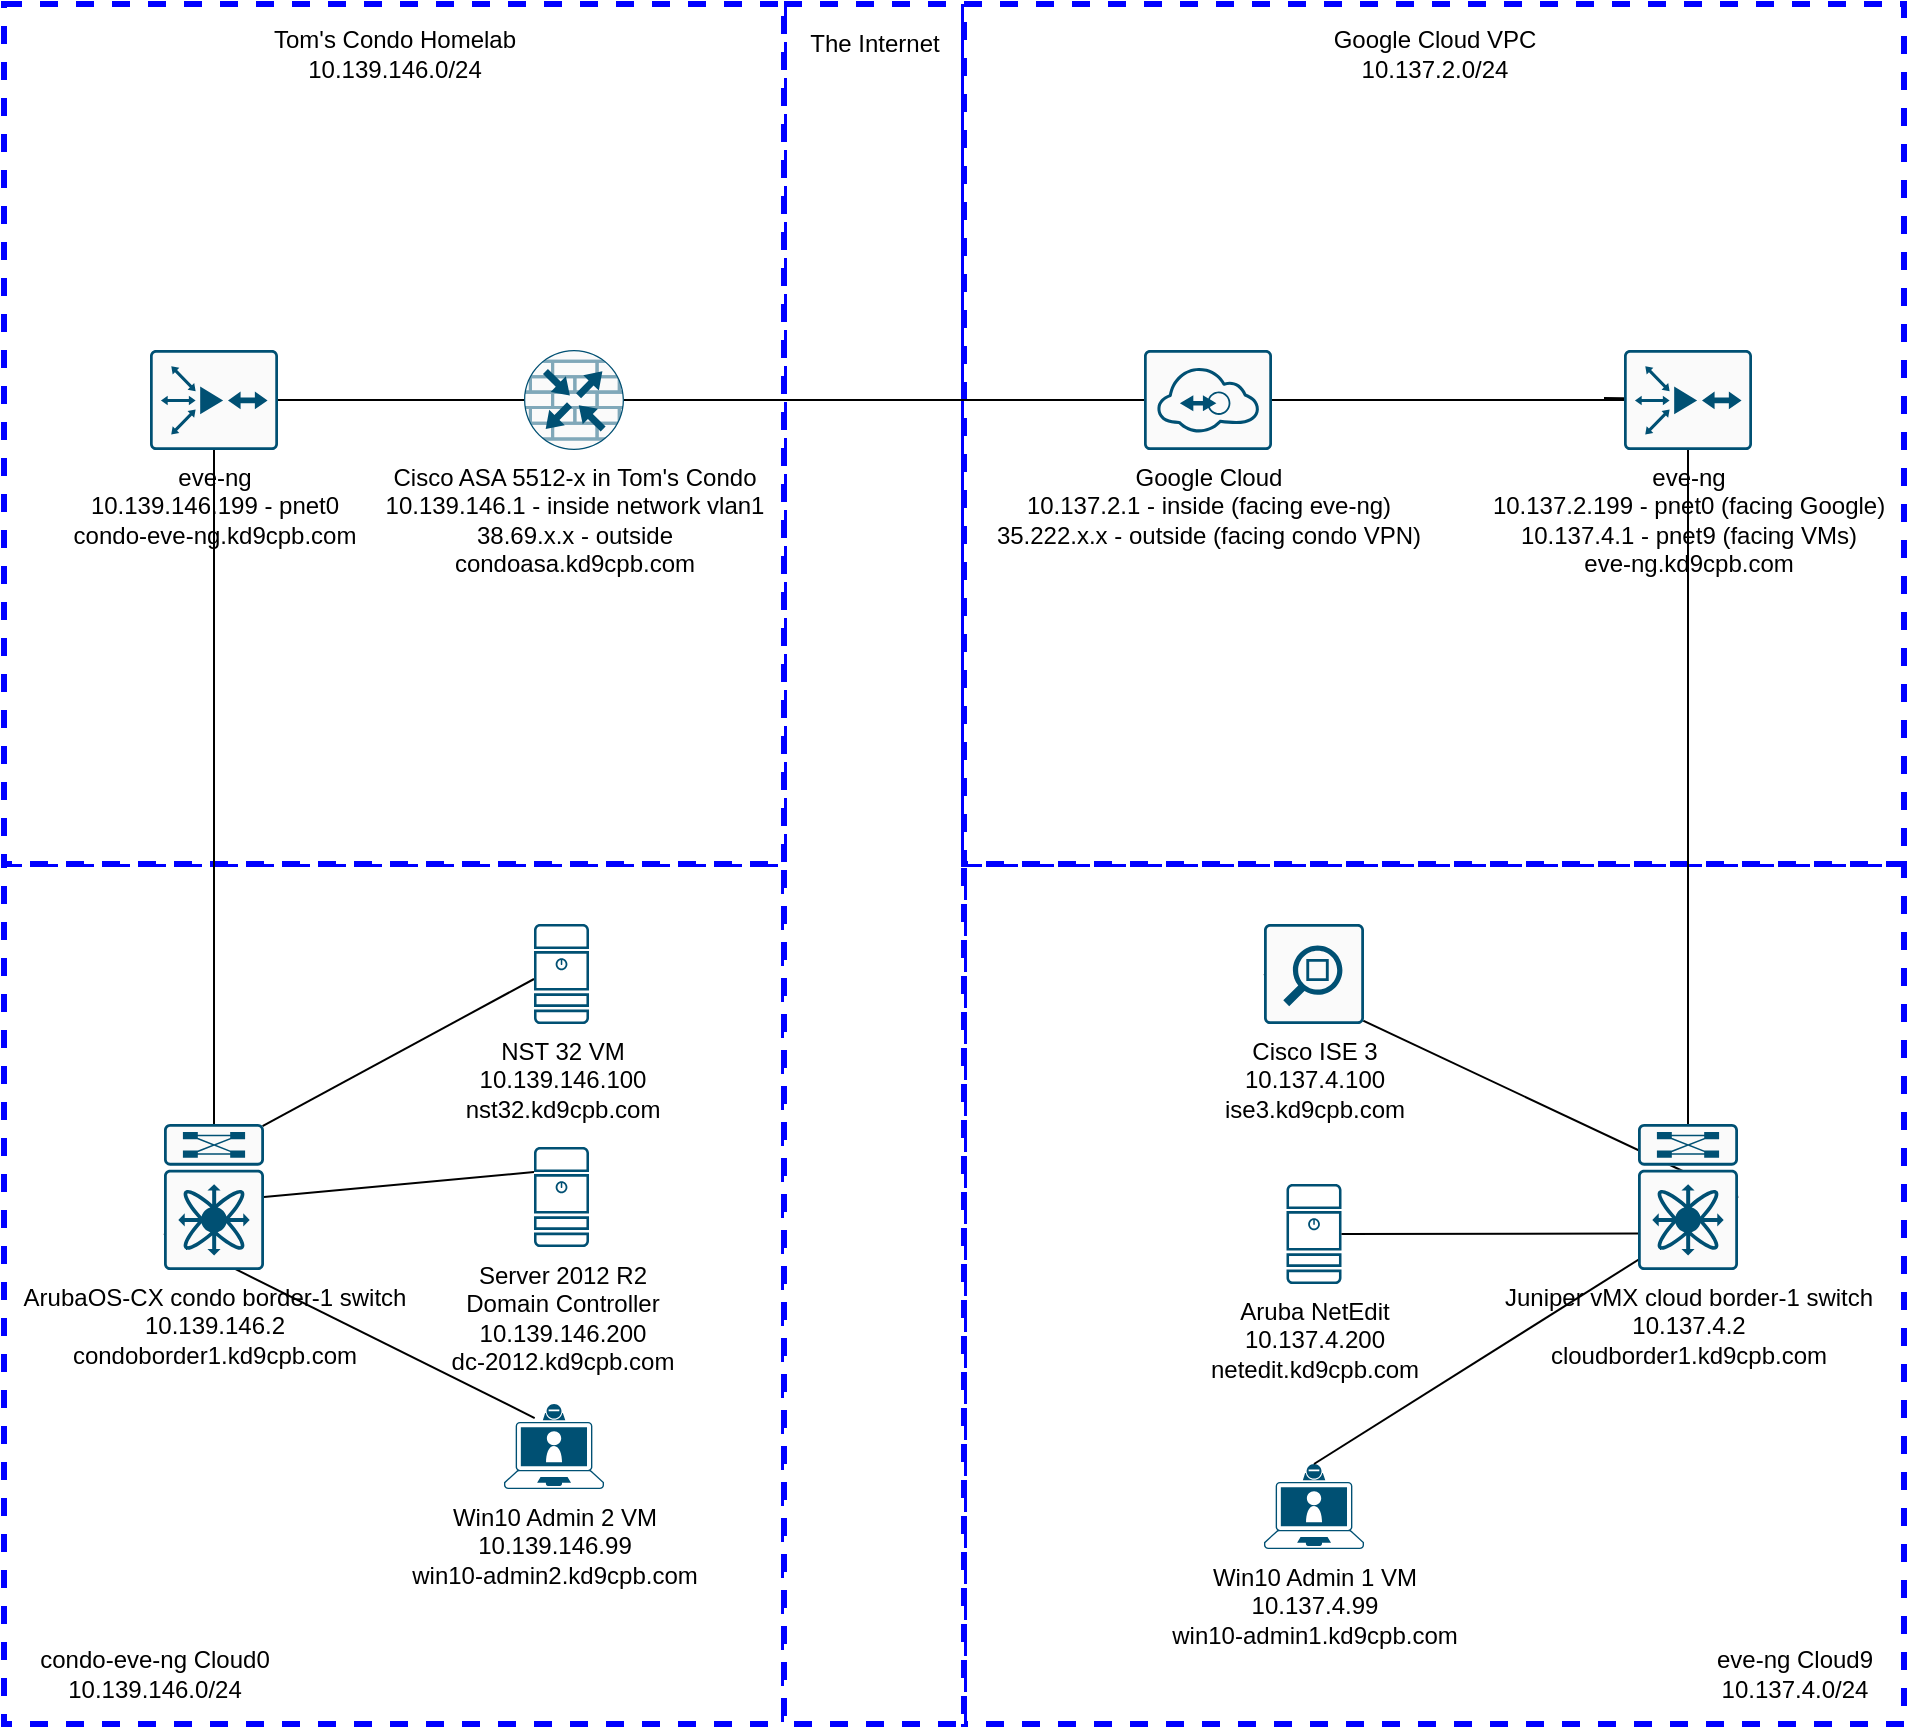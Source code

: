<mxfile version="13.4.5" type="device"><diagram id="G-9wgaGXwwYEEGFCqt93" name="Page-1"><mxGraphModel dx="1857" dy="447" grid="1" gridSize="10" guides="1" tooltips="1" connect="1" arrows="1" fold="1" page="1" pageScale="1" pageWidth="850" pageHeight="1100" math="0" shadow="0"><root><mxCell id="0"/><mxCell id="1" parent="0"/><mxCell id="1zIlxCZvVPB1T7Ga7fM4-8" value="" style="whiteSpace=wrap;html=1;dashed=1;strokeWidth=3;strokeColor=#0000FF;" parent="1" vertex="1"><mxGeometry x="-840" y="440" width="390" height="430" as="geometry"/></mxCell><mxCell id="1zIlxCZvVPB1T7Ga7fM4-4" value="" style="whiteSpace=wrap;html=1;dashed=1;strokeWidth=3;strokeColor=#0000FF;" parent="1" vertex="1"><mxGeometry x="-360" y="440" width="470" height="430" as="geometry"/></mxCell><mxCell id="AvZ7Kr3mK1H3WiHZLwZi-19" value="" style="whiteSpace=wrap;html=1;dashed=1;strokeWidth=3;strokeColor=#0000FF;" parent="1" vertex="1"><mxGeometry x="-450" y="10" width="90" height="860" as="geometry"/></mxCell><mxCell id="AvZ7Kr3mK1H3WiHZLwZi-18" value="" style="whiteSpace=wrap;html=1;dashed=1;strokeWidth=3;strokeColor=#0000FF;" parent="1" vertex="1"><mxGeometry x="-360" y="10" width="470" height="430" as="geometry"/></mxCell><mxCell id="AvZ7Kr3mK1H3WiHZLwZi-16" value="" style="whiteSpace=wrap;html=1;dashed=1;strokeWidth=3;strokeColor=#0000FF;" parent="1" vertex="1"><mxGeometry x="-840" y="10" width="390" height="430" as="geometry"/></mxCell><mxCell id="AvZ7Kr3mK1H3WiHZLwZi-21" style="rounded=0;orthogonalLoop=1;jettySize=auto;html=1;exitX=0;exitY=0.5;exitDx=0;exitDy=0;exitPerimeter=0;entryX=1;entryY=0.5;entryDx=0;entryDy=0;entryPerimeter=0;endArrow=none;endFill=0;" parent="1" source="AvZ7Kr3mK1H3WiHZLwZi-2" target="AvZ7Kr3mK1H3WiHZLwZi-4" edge="1"><mxGeometry relative="1" as="geometry"/></mxCell><mxCell id="AvZ7Kr3mK1H3WiHZLwZi-2" value="Cisco ISE 3&lt;br&gt;10.137.4.100&lt;br&gt;ise3.kd9cpb.com" style="points=[[0.015,0.015,0],[0.985,0.015,0],[0.985,0.985,0],[0.015,0.985,0],[0.25,0,0],[0.5,0,0],[0.75,0,0],[1,0.25,0],[1,0.5,0],[1,0.75,0],[0.75,1,0],[0.5,1,0],[0.25,1,0],[0,0.75,0],[0,0.5,0],[0,0.25,0]];verticalLabelPosition=bottom;html=1;verticalAlign=top;aspect=fixed;align=center;pointerEvents=1;shape=mxgraph.cisco19.rect;prIcon=net_mgmt_appliance;fillColor=#FAFAFA;strokeColor=#005073;" parent="1" vertex="1"><mxGeometry x="-210" y="470" width="50" height="50" as="geometry"/></mxCell><mxCell id="AvZ7Kr3mK1H3WiHZLwZi-3" value="Win10 Admin 1 VM&lt;br&gt;10.137.4.99&lt;br&gt;win10-admin1.kd9cpb.com" style="points=[[0.13,0.225,0],[0.5,0,0],[0.87,0.225,0],[0.885,0.5,0],[0.985,0.99,0],[0.5,1,0],[0.015,0.99,0],[0.115,0.5,0]];verticalLabelPosition=bottom;html=1;verticalAlign=top;aspect=fixed;align=center;pointerEvents=1;shape=mxgraph.cisco19.laptop_video_client;fillColor=#005073;strokeColor=none;" parent="1" vertex="1"><mxGeometry x="-210" y="740" width="50" height="42.5" as="geometry"/></mxCell><mxCell id="AvZ7Kr3mK1H3WiHZLwZi-22" style="rounded=0;orthogonalLoop=1;jettySize=auto;html=1;exitX=1;exitY=0.5;exitDx=0;exitDy=0;exitPerimeter=0;entryX=0.5;entryY=0;entryDx=0;entryDy=0;entryPerimeter=0;endArrow=none;endFill=0;" parent="1" source="AvZ7Kr3mK1H3WiHZLwZi-4" target="AvZ7Kr3mK1H3WiHZLwZi-3" edge="1"><mxGeometry relative="1" as="geometry"/></mxCell><mxCell id="AvZ7Kr3mK1H3WiHZLwZi-4" value="Juniper vMX cloud border-1 switch&lt;br&gt;10.137.4.2&lt;br&gt;cloudborder1.kd9cpb.com" style="points=[[0.015,0.015,0],[0.985,0.015,0],[0.985,0.985,0],[0.015,0.985,0],[0.25,0,0],[0.5,0,0],[0.75,0,0],[1,0.25,0],[1,0.5,0],[1,0.75,0],[0.75,1,0],[0.5,1,0],[0.25,1,0],[0,0.75,0],[0,0.5,0],[0,0.25,0]];verticalLabelPosition=bottom;html=1;verticalAlign=top;aspect=fixed;align=center;pointerEvents=1;shape=mxgraph.cisco19.rect;prIcon=nexus_7k;fillColor=#FAFAFA;strokeColor=#005073;" parent="1" vertex="1"><mxGeometry x="-23" y="570" width="50" height="73" as="geometry"/></mxCell><mxCell id="AvZ7Kr3mK1H3WiHZLwZi-23" style="rounded=0;orthogonalLoop=1;jettySize=auto;html=1;exitX=1;exitY=0.5;exitDx=0;exitDy=0;exitPerimeter=0;endArrow=none;endFill=0;" parent="1" source="1zIlxCZvVPB1T7Ga7fM4-1" edge="1"><mxGeometry relative="1" as="geometry"><mxPoint x="-40" y="207" as="targetPoint"/></mxGeometry></mxCell><mxCell id="AvZ7Kr3mK1H3WiHZLwZi-5" value="Google Cloud&lt;br&gt;10.137.2.1 - inside (facing eve-ng)&lt;br&gt;35.222.x.x - outside (facing condo VPN)" style="points=[[0.015,0.015,0],[0.985,0.015,0],[0.985,0.985,0],[0.015,0.985,0],[0.25,0,0],[0.5,0,0],[0.75,0,0],[1,0.25,0],[1,0.5,0],[1,0.75,0],[0.75,1,0],[0.5,1,0],[0.25,1,0],[0,0.75,0],[0,0.5,0],[0,0.25,0]];verticalLabelPosition=bottom;html=1;verticalAlign=top;aspect=fixed;align=center;pointerEvents=1;shape=mxgraph.cisco19.rect;prIcon=nexus_1010;fillColor=#FAFAFA;strokeColor=#005073;" parent="1" vertex="1"><mxGeometry x="-270" y="183" width="64" height="50" as="geometry"/></mxCell><mxCell id="AvZ7Kr3mK1H3WiHZLwZi-20" style="edgeStyle=orthogonalEdgeStyle;rounded=0;orthogonalLoop=1;jettySize=auto;html=1;exitX=1;exitY=0.5;exitDx=0;exitDy=0;exitPerimeter=0;entryX=0;entryY=0.5;entryDx=0;entryDy=0;entryPerimeter=0;endArrow=none;endFill=0;" parent="1" source="AvZ7Kr3mK1H3WiHZLwZi-6" target="AvZ7Kr3mK1H3WiHZLwZi-5" edge="1"><mxGeometry relative="1" as="geometry"/></mxCell><mxCell id="AvZ7Kr3mK1H3WiHZLwZi-42" style="edgeStyle=none;rounded=0;orthogonalLoop=1;jettySize=auto;html=1;entryX=0.5;entryY=0;entryDx=0;entryDy=0;entryPerimeter=0;endArrow=none;endFill=0;" parent="1" source="1zIlxCZvVPB1T7Ga7fM4-6" target="AvZ7Kr3mK1H3WiHZLwZi-9" edge="1"><mxGeometry relative="1" as="geometry"/></mxCell><mxCell id="AvZ7Kr3mK1H3WiHZLwZi-6" value="Cisco ASA 5512-x in Tom's Condo&lt;br&gt;10.139.146.1 - inside network vlan1&lt;br&gt;38.69.x.x - outside&lt;br&gt;condoasa.kd9cpb.com" style="points=[[0.5,0,0],[1,0.5,0],[0.5,1,0],[0,0.5,0],[0.145,0.145,0],[0.856,0.145,0],[0.855,0.856,0],[0.145,0.855,0]];verticalLabelPosition=bottom;html=1;verticalAlign=top;aspect=fixed;align=center;pointerEvents=1;shape=mxgraph.cisco19.rect;prIcon=router_with_firewall;fillColor=#FAFAFA;strokeColor=#005073;" parent="1" vertex="1"><mxGeometry x="-580" y="183" width="50" height="50" as="geometry"/></mxCell><mxCell id="AvZ7Kr3mK1H3WiHZLwZi-7" value="Win10 Admin 2 VM&lt;br&gt;10.139.146.99&lt;br&gt;win10-admin2.kd9cpb.com" style="points=[[0.13,0.225,0],[0.5,0,0],[0.87,0.225,0],[0.885,0.5,0],[0.985,0.99,0],[0.5,1,0],[0.015,0.99,0],[0.115,0.5,0]];verticalLabelPosition=bottom;html=1;verticalAlign=top;aspect=fixed;align=center;pointerEvents=1;shape=mxgraph.cisco19.laptop_video_client;fillColor=#005073;strokeColor=none;" parent="1" vertex="1"><mxGeometry x="-590" y="710" width="50" height="42.5" as="geometry"/></mxCell><mxCell id="AvZ7Kr3mK1H3WiHZLwZi-8" value="Server 2012 R2 &lt;br&gt;Domain Controller&lt;br&gt;10.139.146.200&lt;br&gt;dc-2012.kd9cpb.com" style="points=[[0.015,0.015,0],[0.985,0.015,0],[0.985,0.985,0],[0.015,0.985,0],[0.25,0,0],[0.5,0,0],[0.75,0,0],[1,0.25,0],[1,0.5,0],[1,0.75,0],[0.75,1,0],[0.5,1,0],[0.25,1,0],[0,0.75,0],[0,0.5,0],[0,0.25,0]];verticalLabelPosition=bottom;html=1;verticalAlign=top;aspect=fixed;align=center;pointerEvents=1;shape=mxgraph.cisco19.server;fillColor=#005073;strokeColor=none;" parent="1" vertex="1"><mxGeometry x="-575" y="581.5" width="27.5" height="50" as="geometry"/></mxCell><mxCell id="AvZ7Kr3mK1H3WiHZLwZi-43" style="edgeStyle=none;rounded=0;orthogonalLoop=1;jettySize=auto;html=1;exitX=0.985;exitY=0.015;exitDx=0;exitDy=0;exitPerimeter=0;entryX=0;entryY=0.75;entryDx=0;entryDy=0;entryPerimeter=0;endArrow=none;endFill=0;" parent="1" source="AvZ7Kr3mK1H3WiHZLwZi-9" edge="1"><mxGeometry relative="1" as="geometry"><mxPoint x="-575" y="497.5" as="targetPoint"/></mxGeometry></mxCell><mxCell id="AvZ7Kr3mK1H3WiHZLwZi-44" style="edgeStyle=none;rounded=0;orthogonalLoop=1;jettySize=auto;html=1;exitX=1;exitY=0.5;exitDx=0;exitDy=0;exitPerimeter=0;endArrow=none;endFill=0;entryX=0;entryY=0.25;entryDx=0;entryDy=0;entryPerimeter=0;" parent="1" source="AvZ7Kr3mK1H3WiHZLwZi-9" target="AvZ7Kr3mK1H3WiHZLwZi-8" edge="1"><mxGeometry relative="1" as="geometry"><mxPoint x="-580" y="590" as="targetPoint"/></mxGeometry></mxCell><mxCell id="AvZ7Kr3mK1H3WiHZLwZi-45" style="edgeStyle=none;rounded=0;orthogonalLoop=1;jettySize=auto;html=1;exitX=0;exitY=0.75;exitDx=0;exitDy=0;exitPerimeter=0;entryX=0.307;entryY=0.165;entryDx=0;entryDy=0;entryPerimeter=0;endArrow=none;endFill=0;" parent="1" source="AvZ7Kr3mK1H3WiHZLwZi-9" target="AvZ7Kr3mK1H3WiHZLwZi-7" edge="1"><mxGeometry relative="1" as="geometry"/></mxCell><mxCell id="AvZ7Kr3mK1H3WiHZLwZi-9" value="ArubaOS-CX condo border-1 switch&lt;br&gt;10.139.146.2&lt;br&gt;condoborder1.kd9cpb.com" style="points=[[0.015,0.015,0],[0.985,0.015,0],[0.985,0.985,0],[0.015,0.985,0],[0.25,0,0],[0.5,0,0],[0.75,0,0],[1,0.25,0],[1,0.5,0],[1,0.75,0],[0.75,1,0],[0.5,1,0],[0.25,1,0],[0,0.75,0],[0,0.5,0],[0,0.25,0]];verticalLabelPosition=bottom;html=1;verticalAlign=top;aspect=fixed;align=center;pointerEvents=1;shape=mxgraph.cisco19.rect;prIcon=nexus_7k;fillColor=#FAFAFA;strokeColor=#005073;" parent="1" vertex="1"><mxGeometry x="-760" y="570" width="50" height="73" as="geometry"/></mxCell><mxCell id="AvZ7Kr3mK1H3WiHZLwZi-15" style="edgeStyle=orthogonalEdgeStyle;rounded=0;orthogonalLoop=1;jettySize=auto;html=1;exitX=0.5;exitY=1;exitDx=0;exitDy=0;exitPerimeter=0;" parent="1" edge="1"><mxGeometry relative="1" as="geometry"><mxPoint x="-810" y="672.5" as="sourcePoint"/><mxPoint x="-810" y="672.5" as="targetPoint"/></mxGeometry></mxCell><mxCell id="AvZ7Kr3mK1H3WiHZLwZi-24" value="Google Cloud VPC&lt;br&gt;10.137.2.0/24" style="text;html=1;align=center;verticalAlign=middle;resizable=0;points=[];autosize=1;" parent="1" vertex="1"><mxGeometry x="-185" y="20" width="120" height="30" as="geometry"/></mxCell><mxCell id="AvZ7Kr3mK1H3WiHZLwZi-25" value="The Internet" style="text;html=1;align=center;verticalAlign=middle;resizable=0;points=[];autosize=1;" parent="1" vertex="1"><mxGeometry x="-445" y="20" width="80" height="20" as="geometry"/></mxCell><mxCell id="AvZ7Kr3mK1H3WiHZLwZi-40" value="Tom's Condo Homelab&lt;br&gt;10.139.146.0/24" style="text;html=1;align=center;verticalAlign=middle;resizable=0;points=[];autosize=1;" parent="1" vertex="1"><mxGeometry x="-715" y="20" width="140" height="30" as="geometry"/></mxCell><mxCell id="1zIlxCZvVPB1T7Ga7fM4-1" value="eve-ng&lt;br&gt;10.137.2.199 - pnet0 (facing Google)&lt;br&gt;10.137.4.1 - pnet9 (facing VMs)&lt;br&gt;eve-ng.kd9cpb.com" style="points=[[0.015,0.015,0],[0.985,0.015,0],[0.985,0.985,0],[0.015,0.985,0],[0.25,0,0],[0.5,0,0],[0.75,0,0],[1,0.25,0],[1,0.5,0],[1,0.75,0],[0.75,1,0],[0.5,1,0],[0.25,1,0],[0,0.75,0],[0,0.5,0],[0,0.25,0]];verticalLabelPosition=bottom;html=1;verticalAlign=top;aspect=fixed;align=center;pointerEvents=1;shape=mxgraph.cisco19.rect;prIcon=router_with_firewall2;fillColor=#FAFAFA;strokeColor=#005073;" parent="1" vertex="1"><mxGeometry x="-30" y="183" width="64" height="50" as="geometry"/></mxCell><mxCell id="1zIlxCZvVPB1T7Ga7fM4-2" style="rounded=0;orthogonalLoop=1;jettySize=auto;html=1;exitX=1;exitY=0.5;exitDx=0;exitDy=0;exitPerimeter=0;endArrow=none;endFill=0;" parent="1" source="AvZ7Kr3mK1H3WiHZLwZi-5" target="1zIlxCZvVPB1T7Ga7fM4-1" edge="1"><mxGeometry relative="1" as="geometry"><mxPoint x="-206" y="208" as="sourcePoint"/><mxPoint x="-40" y="207" as="targetPoint"/></mxGeometry></mxCell><mxCell id="1zIlxCZvVPB1T7Ga7fM4-3" style="rounded=0;orthogonalLoop=1;jettySize=auto;html=1;exitX=0.5;exitY=1;exitDx=0;exitDy=0;exitPerimeter=0;endArrow=none;endFill=0;entryX=0.5;entryY=0;entryDx=0;entryDy=0;entryPerimeter=0;" parent="1" source="1zIlxCZvVPB1T7Ga7fM4-1" target="AvZ7Kr3mK1H3WiHZLwZi-4" edge="1"><mxGeometry relative="1" as="geometry"><mxPoint x="-196" y="218" as="sourcePoint"/><mxPoint x="-20" y="218" as="targetPoint"/></mxGeometry></mxCell><mxCell id="1zIlxCZvVPB1T7Ga7fM4-5" value="eve-ng Cloud9&lt;br&gt;10.137.4.0/24" style="text;html=1;align=center;verticalAlign=middle;resizable=0;points=[];autosize=1;" parent="1" vertex="1"><mxGeometry x="10" y="830" width="90" height="30" as="geometry"/></mxCell><mxCell id="1zIlxCZvVPB1T7Ga7fM4-6" value="eve-ng&lt;br&gt;10.139.146.199 - pnet0&lt;br&gt;condo-eve-ng.kd9cpb.com" style="points=[[0.015,0.015,0],[0.985,0.015,0],[0.985,0.985,0],[0.015,0.985,0],[0.25,0,0],[0.5,0,0],[0.75,0,0],[1,0.25,0],[1,0.5,0],[1,0.75,0],[0.75,1,0],[0.5,1,0],[0.25,1,0],[0,0.75,0],[0,0.5,0],[0,0.25,0]];verticalLabelPosition=bottom;html=1;verticalAlign=top;aspect=fixed;align=center;pointerEvents=1;shape=mxgraph.cisco19.rect;prIcon=router_with_firewall2;fillColor=#FAFAFA;strokeColor=#005073;" parent="1" vertex="1"><mxGeometry x="-767" y="183" width="64" height="50" as="geometry"/></mxCell><mxCell id="1zIlxCZvVPB1T7Ga7fM4-9" value="condo-eve-ng Cloud0&lt;br&gt;10.139.146.0/24" style="text;html=1;align=center;verticalAlign=middle;resizable=0;points=[];autosize=1;" parent="1" vertex="1"><mxGeometry x="-830" y="830" width="130" height="30" as="geometry"/></mxCell><mxCell id="QFi7jTVEpwFLOIM4Y4Oc-1" style="edgeStyle=orthogonalEdgeStyle;rounded=0;orthogonalLoop=1;jettySize=auto;html=1;exitX=1;exitY=0.5;exitDx=0;exitDy=0;exitPerimeter=0;entryX=0;entryY=0.5;entryDx=0;entryDy=0;entryPerimeter=0;endArrow=none;endFill=0;" parent="1" source="1zIlxCZvVPB1T7Ga7fM4-6" target="AvZ7Kr3mK1H3WiHZLwZi-6" edge="1"><mxGeometry relative="1" as="geometry"><mxPoint x="-520" y="218" as="sourcePoint"/><mxPoint x="-260" y="218" as="targetPoint"/></mxGeometry></mxCell><mxCell id="ySy5qUSoTyug80znfqku-1" value="Aruba NetEdit&lt;br&gt;10.137.4.200&lt;br&gt;netedit.kd9cpb.com" style="points=[[0.015,0.015,0],[0.985,0.015,0],[0.985,0.985,0],[0.015,0.985,0],[0.25,0,0],[0.5,0,0],[0.75,0,0],[1,0.25,0],[1,0.5,0],[1,0.75,0],[0.75,1,0],[0.5,1,0],[0.25,1,0],[0,0.75,0],[0,0.5,0],[0,0.25,0]];verticalLabelPosition=bottom;html=1;verticalAlign=top;aspect=fixed;align=center;pointerEvents=1;shape=mxgraph.cisco19.server;fillColor=#005073;strokeColor=none;" parent="1" vertex="1"><mxGeometry x="-198.75" y="600" width="27.5" height="50" as="geometry"/></mxCell><mxCell id="ySy5qUSoTyug80znfqku-2" value="NST 32 VM&lt;br&gt;10.139.146.100&lt;br&gt;nst32.kd9cpb.com" style="points=[[0.015,0.015,0],[0.985,0.015,0],[0.985,0.985,0],[0.015,0.985,0],[0.25,0,0],[0.5,0,0],[0.75,0,0],[1,0.25,0],[1,0.5,0],[1,0.75,0],[0.75,1,0],[0.5,1,0],[0.25,1,0],[0,0.75,0],[0,0.5,0],[0,0.25,0]];verticalLabelPosition=bottom;html=1;verticalAlign=top;aspect=fixed;align=center;pointerEvents=1;shape=mxgraph.cisco19.server;fillColor=#005073;strokeColor=none;" parent="1" vertex="1"><mxGeometry x="-575" y="470" width="27.5" height="50" as="geometry"/></mxCell><mxCell id="ySy5qUSoTyug80znfqku-3" style="edgeStyle=none;rounded=0;orthogonalLoop=1;jettySize=auto;html=1;exitX=1;exitY=0.5;exitDx=0;exitDy=0;exitPerimeter=0;endArrow=none;endFill=0;entryX=0;entryY=0.75;entryDx=0;entryDy=0;entryPerimeter=0;" parent="1" source="ySy5qUSoTyug80znfqku-1" target="AvZ7Kr3mK1H3WiHZLwZi-4" edge="1"><mxGeometry relative="1" as="geometry"><mxPoint x="-565" y="604" as="targetPoint"/><mxPoint x="-700" y="616.5" as="sourcePoint"/></mxGeometry></mxCell></root></mxGraphModel></diagram></mxfile>